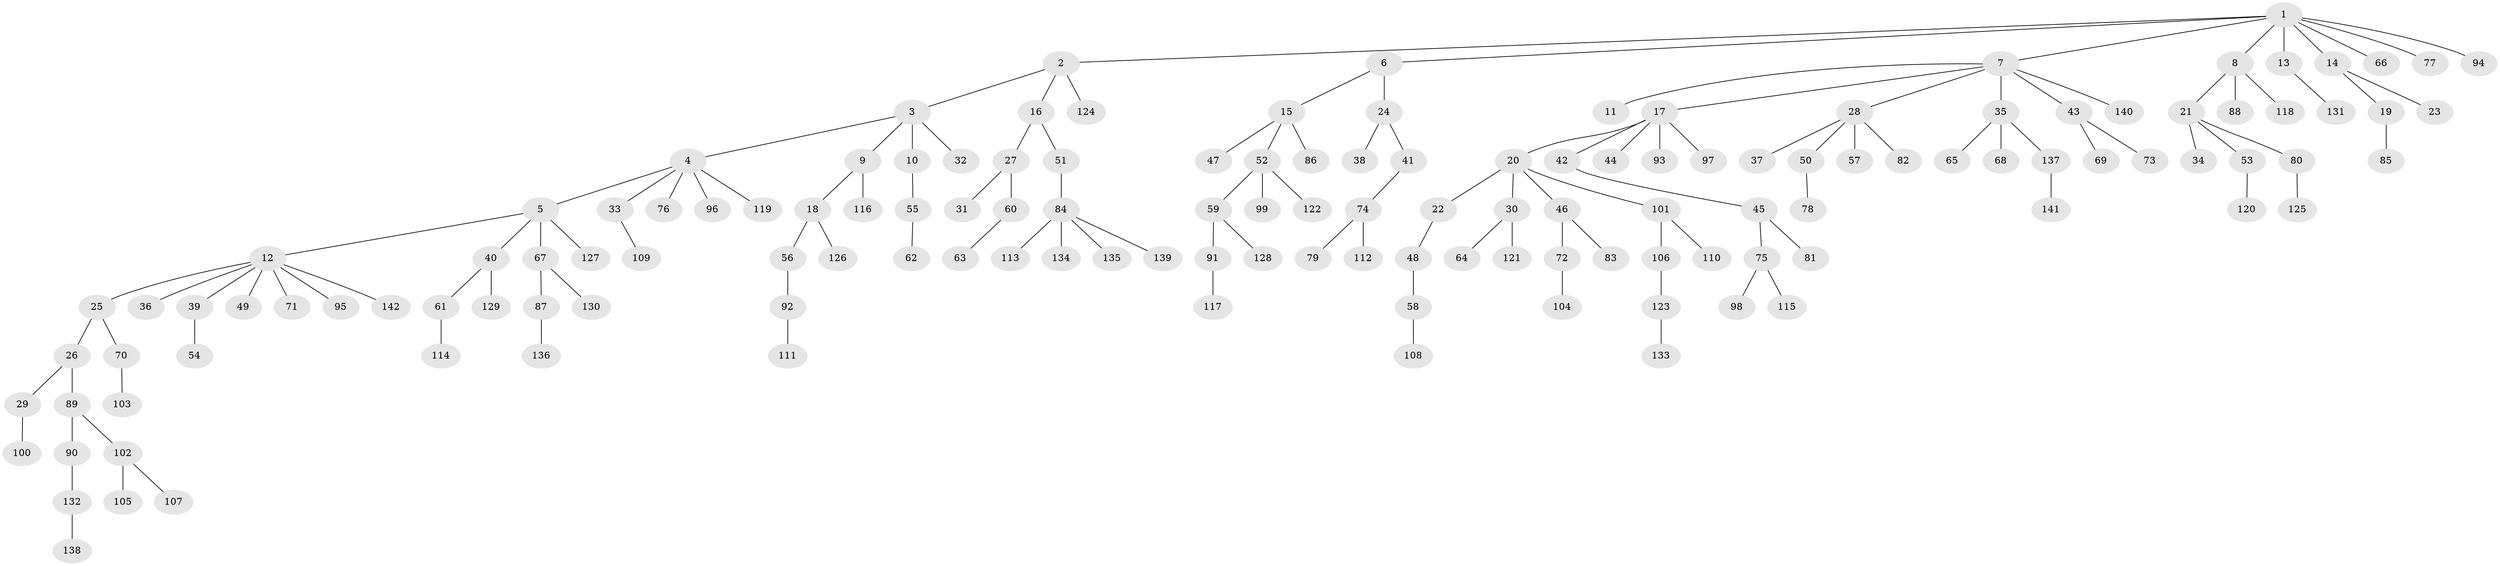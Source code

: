 // coarse degree distribution, {6: 0.017543859649122806, 3: 0.17543859649122806, 4: 0.05263157894736842, 5: 0.017543859649122806, 2: 0.2982456140350877, 1: 0.43859649122807015}
// Generated by graph-tools (version 1.1) at 2025/52/03/04/25 22:52:03]
// undirected, 142 vertices, 141 edges
graph export_dot {
  node [color=gray90,style=filled];
  1;
  2;
  3;
  4;
  5;
  6;
  7;
  8;
  9;
  10;
  11;
  12;
  13;
  14;
  15;
  16;
  17;
  18;
  19;
  20;
  21;
  22;
  23;
  24;
  25;
  26;
  27;
  28;
  29;
  30;
  31;
  32;
  33;
  34;
  35;
  36;
  37;
  38;
  39;
  40;
  41;
  42;
  43;
  44;
  45;
  46;
  47;
  48;
  49;
  50;
  51;
  52;
  53;
  54;
  55;
  56;
  57;
  58;
  59;
  60;
  61;
  62;
  63;
  64;
  65;
  66;
  67;
  68;
  69;
  70;
  71;
  72;
  73;
  74;
  75;
  76;
  77;
  78;
  79;
  80;
  81;
  82;
  83;
  84;
  85;
  86;
  87;
  88;
  89;
  90;
  91;
  92;
  93;
  94;
  95;
  96;
  97;
  98;
  99;
  100;
  101;
  102;
  103;
  104;
  105;
  106;
  107;
  108;
  109;
  110;
  111;
  112;
  113;
  114;
  115;
  116;
  117;
  118;
  119;
  120;
  121;
  122;
  123;
  124;
  125;
  126;
  127;
  128;
  129;
  130;
  131;
  132;
  133;
  134;
  135;
  136;
  137;
  138;
  139;
  140;
  141;
  142;
  1 -- 2;
  1 -- 6;
  1 -- 7;
  1 -- 8;
  1 -- 13;
  1 -- 14;
  1 -- 66;
  1 -- 77;
  1 -- 94;
  2 -- 3;
  2 -- 16;
  2 -- 124;
  3 -- 4;
  3 -- 9;
  3 -- 10;
  3 -- 32;
  4 -- 5;
  4 -- 33;
  4 -- 76;
  4 -- 96;
  4 -- 119;
  5 -- 12;
  5 -- 40;
  5 -- 67;
  5 -- 127;
  6 -- 15;
  6 -- 24;
  7 -- 11;
  7 -- 17;
  7 -- 28;
  7 -- 35;
  7 -- 43;
  7 -- 140;
  8 -- 21;
  8 -- 88;
  8 -- 118;
  9 -- 18;
  9 -- 116;
  10 -- 55;
  12 -- 25;
  12 -- 36;
  12 -- 39;
  12 -- 49;
  12 -- 71;
  12 -- 95;
  12 -- 142;
  13 -- 131;
  14 -- 19;
  14 -- 23;
  15 -- 47;
  15 -- 52;
  15 -- 86;
  16 -- 27;
  16 -- 51;
  17 -- 20;
  17 -- 42;
  17 -- 44;
  17 -- 93;
  17 -- 97;
  18 -- 56;
  18 -- 126;
  19 -- 85;
  20 -- 22;
  20 -- 30;
  20 -- 46;
  20 -- 101;
  21 -- 34;
  21 -- 53;
  21 -- 80;
  22 -- 48;
  24 -- 38;
  24 -- 41;
  25 -- 26;
  25 -- 70;
  26 -- 29;
  26 -- 89;
  27 -- 31;
  27 -- 60;
  28 -- 37;
  28 -- 50;
  28 -- 57;
  28 -- 82;
  29 -- 100;
  30 -- 64;
  30 -- 121;
  33 -- 109;
  35 -- 65;
  35 -- 68;
  35 -- 137;
  39 -- 54;
  40 -- 61;
  40 -- 129;
  41 -- 74;
  42 -- 45;
  43 -- 69;
  43 -- 73;
  45 -- 75;
  45 -- 81;
  46 -- 72;
  46 -- 83;
  48 -- 58;
  50 -- 78;
  51 -- 84;
  52 -- 59;
  52 -- 99;
  52 -- 122;
  53 -- 120;
  55 -- 62;
  56 -- 92;
  58 -- 108;
  59 -- 91;
  59 -- 128;
  60 -- 63;
  61 -- 114;
  67 -- 87;
  67 -- 130;
  70 -- 103;
  72 -- 104;
  74 -- 79;
  74 -- 112;
  75 -- 98;
  75 -- 115;
  80 -- 125;
  84 -- 113;
  84 -- 134;
  84 -- 135;
  84 -- 139;
  87 -- 136;
  89 -- 90;
  89 -- 102;
  90 -- 132;
  91 -- 117;
  92 -- 111;
  101 -- 106;
  101 -- 110;
  102 -- 105;
  102 -- 107;
  106 -- 123;
  123 -- 133;
  132 -- 138;
  137 -- 141;
}
